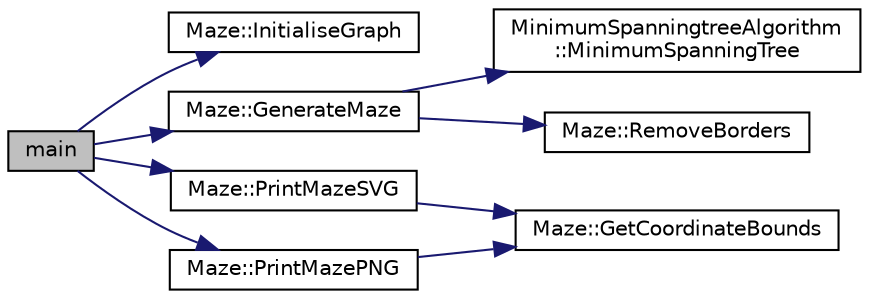 digraph "main"
{
  edge [fontname="Helvetica",fontsize="10",labelfontname="Helvetica",labelfontsize="10"];
  node [fontname="Helvetica",fontsize="10",shape=record];
  rankdir="LR";
  Node0 [label="main",height=0.2,width=0.4,color="black", fillcolor="grey75", style="filled", fontcolor="black"];
  Node0 -> Node1 [color="midnightblue",fontsize="10",style="solid",fontname="Helvetica"];
  Node1 [label="Maze::InitialiseGraph",height=0.2,width=0.4,color="black", fillcolor="white", style="filled",URL="$classMaze.html#a3921af33279687f56a53e2251fd1eee8"];
  Node0 -> Node2 [color="midnightblue",fontsize="10",style="solid",fontname="Helvetica"];
  Node2 [label="Maze::GenerateMaze",height=0.2,width=0.4,color="black", fillcolor="white", style="filled",URL="$classMaze.html#a56bca363af71816d157c19e835a697fa"];
  Node2 -> Node3 [color="midnightblue",fontsize="10",style="solid",fontname="Helvetica"];
  Node3 [label="MinimumSpanningtreeAlgorithm\l::MinimumSpanningTree",height=0.2,width=0.4,color="black", fillcolor="white", style="filled",URL="$classMinimumSpanningtreeAlgorithm.html#a5add15b687eb5b50264cc2221e2fb43c"];
  Node2 -> Node4 [color="midnightblue",fontsize="10",style="solid",fontname="Helvetica"];
  Node4 [label="Maze::RemoveBorders",height=0.2,width=0.4,color="black", fillcolor="white", style="filled",URL="$classMaze.html#a6b200f5c63701711f8c4f0925bc73ace"];
  Node0 -> Node5 [color="midnightblue",fontsize="10",style="solid",fontname="Helvetica"];
  Node5 [label="Maze::PrintMazeSVG",height=0.2,width=0.4,color="black", fillcolor="white", style="filled",URL="$classMaze.html#a085fbc8016ae849cf4eb0833f56f1685"];
  Node5 -> Node6 [color="midnightblue",fontsize="10",style="solid",fontname="Helvetica"];
  Node6 [label="Maze::GetCoordinateBounds",height=0.2,width=0.4,color="black", fillcolor="white", style="filled",URL="$classMaze.html#a26033d336295ea4bbf3db60fdf4c93dd"];
  Node0 -> Node7 [color="midnightblue",fontsize="10",style="solid",fontname="Helvetica"];
  Node7 [label="Maze::PrintMazePNG",height=0.2,width=0.4,color="black", fillcolor="white", style="filled",URL="$classMaze.html#af7c56bde66e17b4119a84d70740167e9"];
  Node7 -> Node6 [color="midnightblue",fontsize="10",style="solid",fontname="Helvetica"];
}
